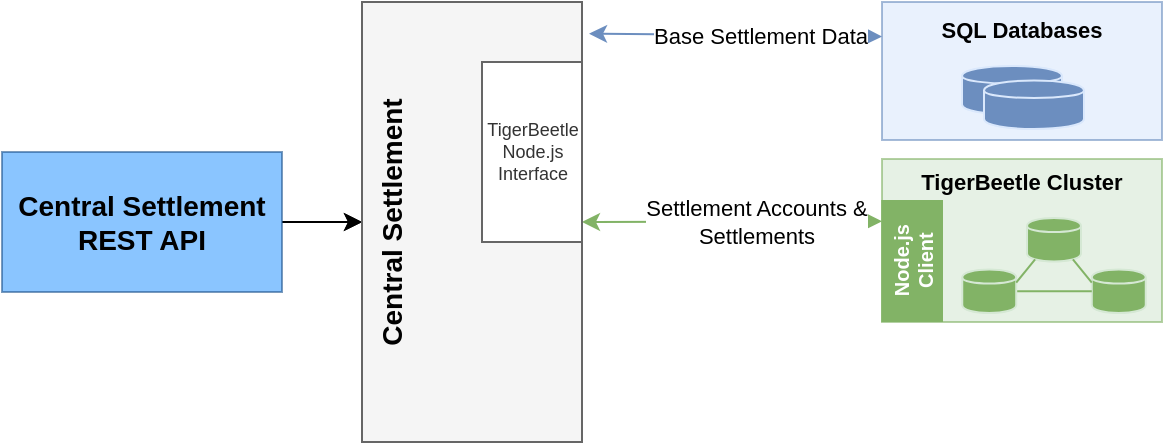 <mxfile version="20.4.0" type="device"><diagram id="5fv781UrCtvl-2jIERiF" name="to be - central settlement"><mxGraphModel dx="1323" dy="591" grid="1" gridSize="10" guides="1" tooltips="1" connect="1" arrows="1" fold="1" page="1" pageScale="1" pageWidth="850" pageHeight="1100" math="0" shadow="0"><root><mxCell id="0"/><mxCell id="1" parent="0"/><mxCell id="oDrJPgg-OVAa7Pc_2WsO-1" value="" style="rounded=0;whiteSpace=wrap;html=1;fillColor=#dae8fc;strokeColor=#6C8EBF;opacity=60;" parent="1" vertex="1"><mxGeometry x="470" y="170" width="140" height="69" as="geometry"/></mxCell><mxCell id="hW9e1Iwi09mclev_8Fzw-1" value="" style="rounded=0;whiteSpace=wrap;html=1;fillColor=#d5e8d4;strokeColor=#82b366;opacity=60;" parent="1" vertex="1"><mxGeometry x="470" y="248.5" width="140" height="81.5" as="geometry"/></mxCell><mxCell id="oDrJPgg-OVAa7Pc_2WsO-3" style="edgeStyle=orthogonalEdgeStyle;rounded=0;orthogonalLoop=1;jettySize=auto;html=1;exitX=0.5;exitY=1;exitDx=0;exitDy=0;" parent="1" edge="1"><mxGeometry relative="1" as="geometry"><mxPoint x="379.0" y="348" as="sourcePoint"/><mxPoint x="379.0" y="348" as="targetPoint"/></mxGeometry></mxCell><mxCell id="oDrJPgg-OVAa7Pc_2WsO-5" value="SQL Databases" style="text;html=1;strokeColor=none;fillColor=none;align=center;verticalAlign=middle;whiteSpace=wrap;rounded=0;opacity=60;fontSize=11;fontStyle=1;labelBackgroundColor=none;" parent="1" vertex="1"><mxGeometry x="470" y="174" width="140" height="20" as="geometry"/></mxCell><mxCell id="9GfpIoHy--baVXn83xa6-7" style="edgeStyle=orthogonalEdgeStyle;rounded=0;orthogonalLoop=1;jettySize=auto;html=1;exitX=1;exitY=0.5;exitDx=0;exitDy=0;fontSize=10;fontColor=#000000;startArrow=none;startFill=0;endArrow=classic;endFill=1;strokeColor=#000000;fillColor=#dae8fc;entryX=0;entryY=0.5;entryDx=0;entryDy=0;" parent="1" source="oDrJPgg-OVAa7Pc_2WsO-7" target="oDrJPgg-OVAa7Pc_2WsO-10" edge="1"><mxGeometry relative="1" as="geometry"><mxPoint x="-6" y="279.75" as="sourcePoint"/><mxPoint x="60" y="279.75" as="targetPoint"/></mxGeometry></mxCell><mxCell id="KToAJGvV8lWJ--ew-MVn-1" value="" style="edgeStyle=orthogonalEdgeStyle;rounded=0;orthogonalLoop=1;jettySize=auto;html=1;" parent="1" source="oDrJPgg-OVAa7Pc_2WsO-7" target="oDrJPgg-OVAa7Pc_2WsO-10" edge="1"><mxGeometry relative="1" as="geometry"/></mxCell><mxCell id="oDrJPgg-OVAa7Pc_2WsO-7" value="Central Settlement REST API" style="rounded=0;whiteSpace=wrap;html=1;fontSize=14;opacity=60;fontStyle=1;fillColor=#3D9EFF;strokeColor=#22588F;" parent="1" vertex="1"><mxGeometry x="30" y="245" width="140" height="70" as="geometry"/></mxCell><mxCell id="60_vhmkmeH_u4i3II14A-4" value="Settlement Accounts &amp;amp;&lt;br style=&quot;font-size: 11px&quot;&gt;Settlements" style="rounded=0;orthogonalLoop=1;jettySize=auto;html=1;exitX=1;exitY=0.5;exitDx=0;exitDy=0;entryX=0;entryY=0.382;entryDx=0;entryDy=0;fontSize=11;startArrow=classic;startFill=1;endArrow=classic;endFill=1;strokeColor=#82B366;entryPerimeter=0;" parent="1" source="oDrJPgg-OVAa7Pc_2WsO-10" target="hW9e1Iwi09mclev_8Fzw-1" edge="1"><mxGeometry x="0.167" relative="1" as="geometry"><mxPoint as="offset"/></mxGeometry></mxCell><mxCell id="oDrJPgg-OVAa7Pc_2WsO-10" value="&lt;font color=&quot;#000000&quot; style=&quot;font-size: 14px&quot;&gt;&lt;span style=&quot;font-size: 14px&quot;&gt;Central Settlement&lt;/span&gt;&lt;br style=&quot;font-size: 14px&quot;&gt;&lt;/font&gt;" style="rounded=0;whiteSpace=wrap;html=1;fillColor=#f5f5f5;strokeColor=#666666;fontStyle=1;verticalAlign=top;horizontal=0;fontSize=14;fontColor=#333333;" parent="1" vertex="1"><mxGeometry x="210" y="170" width="110" height="220" as="geometry"/></mxCell><mxCell id="eVDEepTebOYD5LniLWVk-1" value="TigerBeetle Cluster" style="text;html=1;strokeColor=none;fillColor=none;align=center;verticalAlign=middle;whiteSpace=wrap;rounded=0;opacity=60;fontSize=11;fontStyle=1" parent="1" vertex="1"><mxGeometry x="475" y="249.5" width="130" height="20" as="geometry"/></mxCell><mxCell id="60_vhmkmeH_u4i3II14A-3" value="Base Settlement Data" style="endArrow=classic;html=1;rounded=0;fontSize=11;endFill=1;startArrow=classic;startFill=1;strokeColor=#6C8EBF;entryX=0;entryY=0.25;entryDx=0;entryDy=0;exitX=1.032;exitY=0.072;exitDx=0;exitDy=0;exitPerimeter=0;" parent="1" source="oDrJPgg-OVAa7Pc_2WsO-10" target="oDrJPgg-OVAa7Pc_2WsO-1" edge="1"><mxGeometry x="0.167" width="50" height="50" relative="1" as="geometry"><mxPoint x="320" y="220" as="sourcePoint"/><mxPoint x="440" y="220" as="targetPoint"/><mxPoint as="offset"/></mxGeometry></mxCell><mxCell id="2wyNS_qEd1gKrwcuo8lo-5" value="" style="group;fillColor=none;strokeColor=none;" parent="1" vertex="1" connectable="0"><mxGeometry x="510.12" y="278" width="91.765" height="47.5" as="geometry"/></mxCell><mxCell id="eVDEepTebOYD5LniLWVk-2" value="&lt;font color=&quot;#000000&quot;&gt;&lt;br&gt;&lt;/font&gt;" style="shape=cylinder;whiteSpace=wrap;html=1;boundedLbl=1;backgroundOutline=1;fillColor=#82B366;strokeColor=#D5E8D4;" parent="2wyNS_qEd1gKrwcuo8lo-5" vertex="1"><mxGeometry x="32.388" width="26.99" height="21.721" as="geometry"/></mxCell><mxCell id="eVDEepTebOYD5LniLWVk-3" value="&lt;font color=&quot;#000000&quot;&gt;&lt;br&gt;&lt;/font&gt;" style="shape=cylinder;whiteSpace=wrap;html=1;boundedLbl=1;backgroundOutline=1;fillColor=#82B366;strokeColor=#D5E8D4;gradientColor=none;" parent="2wyNS_qEd1gKrwcuo8lo-5" vertex="1"><mxGeometry x="64.775" y="25.779" width="26.99" height="21.721" as="geometry"/></mxCell><mxCell id="eVDEepTebOYD5LniLWVk-16" style="edgeStyle=none;rounded=0;orthogonalLoop=1;jettySize=auto;html=1;exitX=0.85;exitY=0.95;exitDx=0;exitDy=0;exitPerimeter=0;entryX=0;entryY=0.3;entryDx=0;entryDy=0;fontSize=12;startArrow=none;startFill=0;endArrow=none;endFill=0;strokeColor=#82B366;" parent="2wyNS_qEd1gKrwcuo8lo-5" source="eVDEepTebOYD5LniLWVk-2" target="eVDEepTebOYD5LniLWVk-3" edge="1"><mxGeometry relative="1" as="geometry"/></mxCell><mxCell id="eVDEepTebOYD5LniLWVk-17" style="edgeStyle=none;rounded=0;orthogonalLoop=1;jettySize=auto;html=1;exitX=1;exitY=0.5;exitDx=0;exitDy=0;fontSize=12;startArrow=none;startFill=0;endArrow=none;endFill=0;strokeColor=#82B366;" parent="2wyNS_qEd1gKrwcuo8lo-5" source="eVDEepTebOYD5LniLWVk-4" target="eVDEepTebOYD5LniLWVk-3" edge="1"><mxGeometry relative="1" as="geometry"/></mxCell><mxCell id="eVDEepTebOYD5LniLWVk-4" value="&lt;font color=&quot;#000000&quot;&gt;&lt;br&gt;&lt;/font&gt;" style="shape=cylinder;whiteSpace=wrap;html=1;boundedLbl=1;backgroundOutline=1;fillColor=#82B366;strokeColor=#D5E8D4;gradientColor=none;" parent="2wyNS_qEd1gKrwcuo8lo-5" vertex="1"><mxGeometry y="25.779" width="26.99" height="21.721" as="geometry"/></mxCell><mxCell id="eVDEepTebOYD5LniLWVk-15" style="rounded=0;orthogonalLoop=1;jettySize=auto;html=1;exitX=0.15;exitY=0.95;exitDx=0;exitDy=0;entryX=1;entryY=0.3;entryDx=0;entryDy=0;fontSize=12;startArrow=none;startFill=0;endArrow=none;endFill=0;exitPerimeter=0;strokeColor=#82B366;" parent="2wyNS_qEd1gKrwcuo8lo-5" source="eVDEepTebOYD5LniLWVk-2" target="eVDEepTebOYD5LniLWVk-4" edge="1"><mxGeometry relative="1" as="geometry"/></mxCell><mxCell id="2wyNS_qEd1gKrwcuo8lo-8" value="" style="group" parent="1" vertex="1" connectable="0"><mxGeometry x="510" y="202" width="60" height="31.5" as="geometry"/></mxCell><mxCell id="_xyKBKS7H1u9OfSc2gpH-1" value="&lt;font color=&quot;#000000&quot;&gt;&lt;br&gt;&lt;/font&gt;" style="shape=cylinder;whiteSpace=wrap;html=1;boundedLbl=1;backgroundOutline=1;fillColor=#6C8EBF;strokeColor=#DAE8FC;gradientColor=none;" parent="2wyNS_qEd1gKrwcuo8lo-8" vertex="1"><mxGeometry width="50.0" height="24.259" as="geometry"/></mxCell><mxCell id="2wyNS_qEd1gKrwcuo8lo-7" value="&lt;font color=&quot;#000000&quot;&gt;&lt;br&gt;&lt;/font&gt;" style="shape=cylinder;whiteSpace=wrap;html=1;boundedLbl=1;backgroundOutline=1;fillColor=#6C8EBF;strokeColor=#DAE8FC;gradientColor=none;" parent="2wyNS_qEd1gKrwcuo8lo-8" vertex="1"><mxGeometry x="11" y="7.241" width="50.0" height="24.259" as="geometry"/></mxCell><mxCell id="9GfpIoHy--baVXn83xa6-1" value="TigerBeetle &lt;br style=&quot;font-size: 9px;&quot;&gt;Node.js &lt;br style=&quot;font-size: 9px;&quot;&gt;Interface" style="html=1;fontSize=9;strokeColor=#666666;fillColor=#FFFFFF;horizontal=1;fontColor=#333333;fontStyle=0" parent="1" vertex="1"><mxGeometry x="270" y="200" width="50" height="90" as="geometry"/></mxCell><mxCell id="9GfpIoHy--baVXn83xa6-2" value="Node.js&lt;br style=&quot;font-size: 10px;&quot;&gt;Client" style="html=1;fontSize=10;strokeColor=#82b366;fillColor=#82B366;horizontal=0;fontColor=#FFFFFF;fontStyle=1" parent="1" vertex="1"><mxGeometry x="470.12" y="269.5" width="29.88" height="60" as="geometry"/></mxCell></root></mxGraphModel></diagram></mxfile>